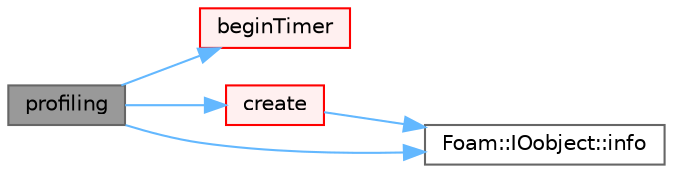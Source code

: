 digraph "profiling"
{
 // LATEX_PDF_SIZE
  bgcolor="transparent";
  edge [fontname=Helvetica,fontsize=10,labelfontname=Helvetica,labelfontsize=10];
  node [fontname=Helvetica,fontsize=10,shape=box,height=0.2,width=0.4];
  rankdir="LR";
  Node1 [id="Node000001",label="profiling",height=0.2,width=0.4,color="gray40", fillcolor="grey60", style="filled", fontcolor="black",tooltip=" "];
  Node1 -> Node2 [id="edge1_Node000001_Node000002",color="steelblue1",style="solid",tooltip=" "];
  Node2 [id="Node000002",label="beginTimer",height=0.2,width=0.4,color="red", fillcolor="#FFF0F0", style="filled",URL="$classFoam_1_1profiling.html#ac3d8b37eb44bf19baceddd8fbd725048",tooltip=" "];
  Node1 -> Node8 [id="edge2_Node000001_Node000008",color="steelblue1",style="solid",tooltip=" "];
  Node8 [id="Node000008",label="create",height=0.2,width=0.4,color="red", fillcolor="#FFF0F0", style="filled",URL="$classFoam_1_1profiling.html#a81c80c890681ecb6892af24dfd8a9bde",tooltip=" "];
  Node8 -> Node11 [id="edge3_Node000008_Node000011",color="steelblue1",style="solid",tooltip=" "];
  Node11 [id="Node000011",label="Foam::IOobject::info",height=0.2,width=0.4,color="grey40", fillcolor="white", style="filled",URL="$classFoam_1_1IOobject.html#a5d83377a75766e98d83cb5d7b1903291",tooltip=" "];
  Node1 -> Node11 [id="edge4_Node000001_Node000011",color="steelblue1",style="solid",tooltip=" "];
}
